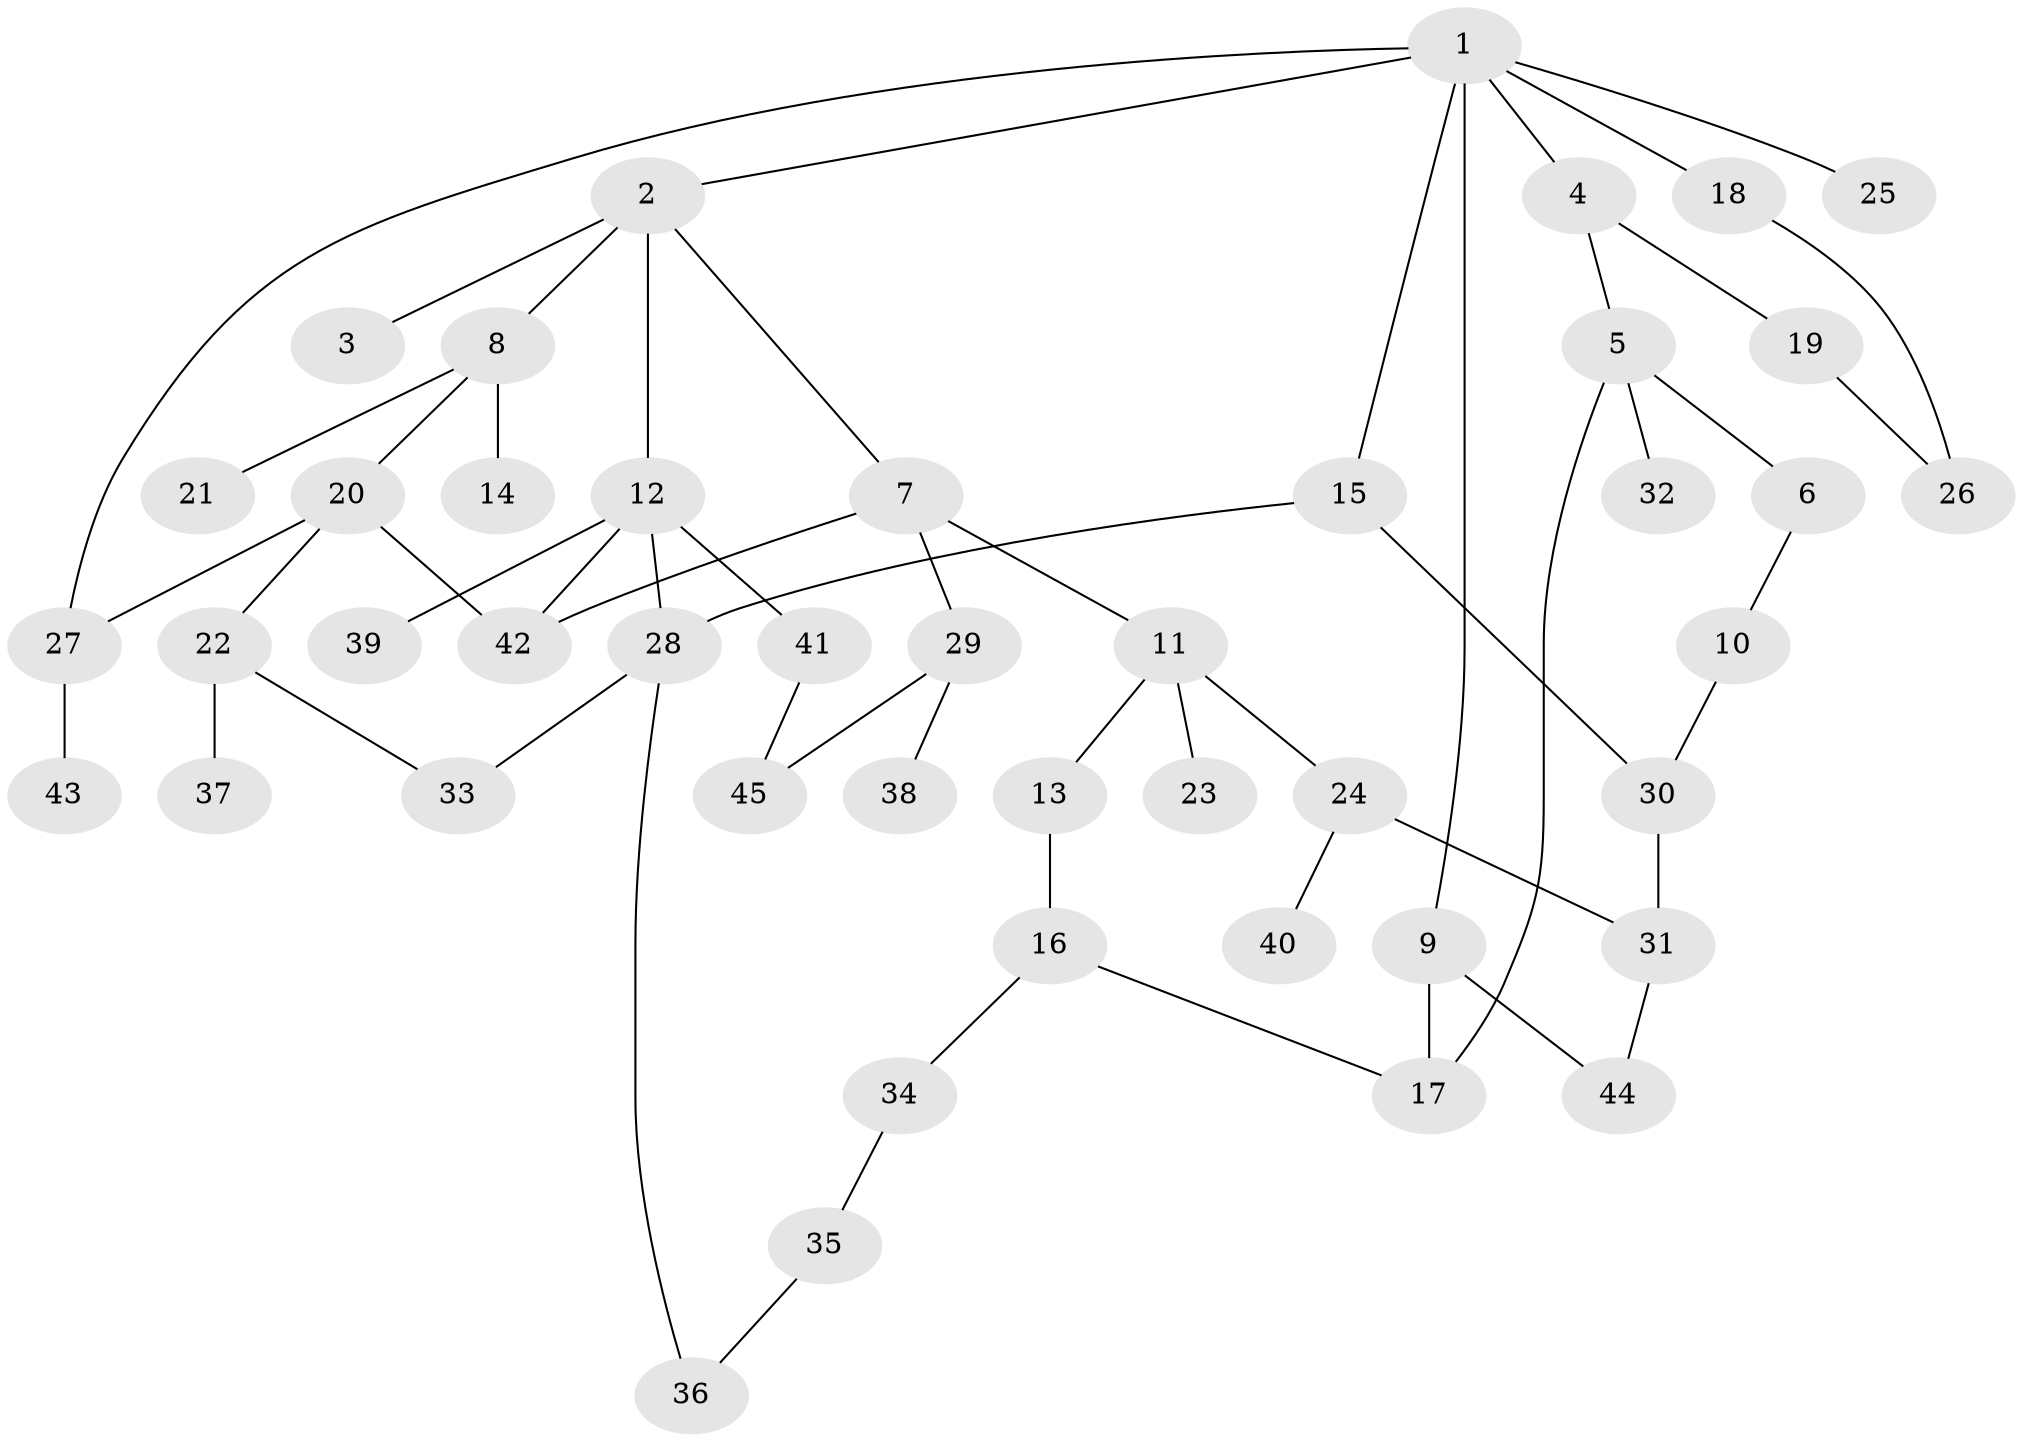 // original degree distribution, {8: 0.013513513513513514, 6: 0.013513513513513514, 2: 0.2972972972972973, 3: 0.1891891891891892, 5: 0.04054054054054054, 4: 0.10810810810810811, 1: 0.33783783783783783}
// Generated by graph-tools (version 1.1) at 2025/49/03/04/25 22:49:07]
// undirected, 45 vertices, 57 edges
graph export_dot {
  node [color=gray90,style=filled];
  1;
  2;
  3;
  4;
  5;
  6;
  7;
  8;
  9;
  10;
  11;
  12;
  13;
  14;
  15;
  16;
  17;
  18;
  19;
  20;
  21;
  22;
  23;
  24;
  25;
  26;
  27;
  28;
  29;
  30;
  31;
  32;
  33;
  34;
  35;
  36;
  37;
  38;
  39;
  40;
  41;
  42;
  43;
  44;
  45;
  1 -- 2 [weight=1.0];
  1 -- 4 [weight=1.0];
  1 -- 9 [weight=1.0];
  1 -- 15 [weight=1.0];
  1 -- 18 [weight=1.0];
  1 -- 25 [weight=1.0];
  1 -- 27 [weight=1.0];
  2 -- 3 [weight=1.0];
  2 -- 7 [weight=1.0];
  2 -- 8 [weight=1.0];
  2 -- 12 [weight=1.0];
  4 -- 5 [weight=1.0];
  4 -- 19 [weight=1.0];
  5 -- 6 [weight=1.0];
  5 -- 17 [weight=1.0];
  5 -- 32 [weight=1.0];
  6 -- 10 [weight=1.0];
  7 -- 11 [weight=1.0];
  7 -- 29 [weight=1.0];
  7 -- 42 [weight=1.0];
  8 -- 14 [weight=1.0];
  8 -- 20 [weight=1.0];
  8 -- 21 [weight=1.0];
  9 -- 17 [weight=1.0];
  9 -- 44 [weight=1.0];
  10 -- 30 [weight=1.0];
  11 -- 13 [weight=1.0];
  11 -- 23 [weight=1.0];
  11 -- 24 [weight=1.0];
  12 -- 28 [weight=1.0];
  12 -- 39 [weight=2.0];
  12 -- 41 [weight=1.0];
  12 -- 42 [weight=1.0];
  13 -- 16 [weight=1.0];
  15 -- 28 [weight=1.0];
  15 -- 30 [weight=1.0];
  16 -- 17 [weight=1.0];
  16 -- 34 [weight=1.0];
  18 -- 26 [weight=1.0];
  19 -- 26 [weight=1.0];
  20 -- 22 [weight=1.0];
  20 -- 27 [weight=1.0];
  20 -- 42 [weight=1.0];
  22 -- 33 [weight=1.0];
  22 -- 37 [weight=1.0];
  24 -- 31 [weight=1.0];
  24 -- 40 [weight=1.0];
  27 -- 43 [weight=1.0];
  28 -- 33 [weight=1.0];
  28 -- 36 [weight=1.0];
  29 -- 38 [weight=1.0];
  29 -- 45 [weight=1.0];
  30 -- 31 [weight=1.0];
  31 -- 44 [weight=1.0];
  34 -- 35 [weight=1.0];
  35 -- 36 [weight=1.0];
  41 -- 45 [weight=1.0];
}
